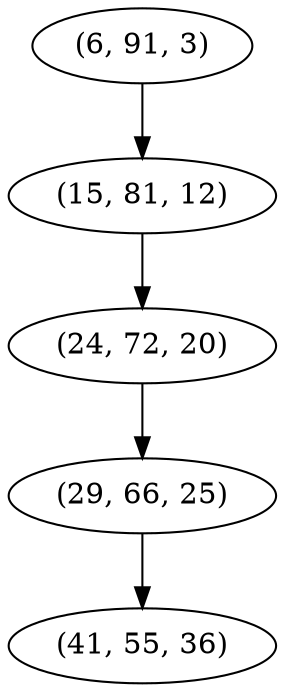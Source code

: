digraph tree {
    "(6, 91, 3)";
    "(15, 81, 12)";
    "(24, 72, 20)";
    "(29, 66, 25)";
    "(41, 55, 36)";
    "(6, 91, 3)" -> "(15, 81, 12)";
    "(15, 81, 12)" -> "(24, 72, 20)";
    "(24, 72, 20)" -> "(29, 66, 25)";
    "(29, 66, 25)" -> "(41, 55, 36)";
}
